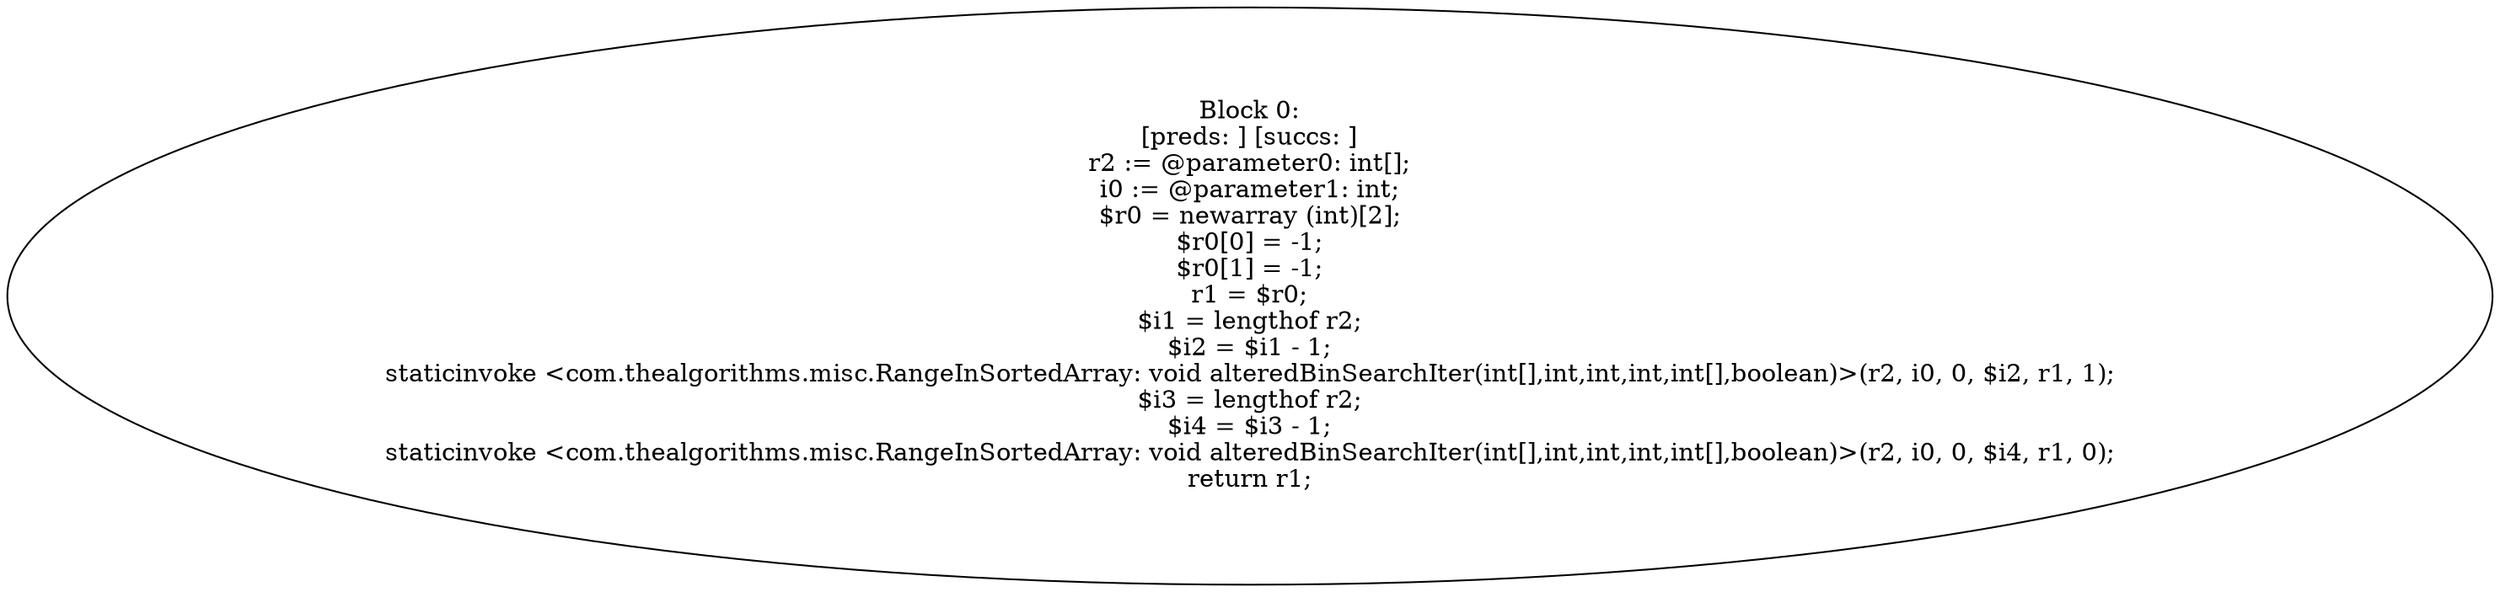 digraph "unitGraph" {
    "Block 0:
[preds: ] [succs: ]
r2 := @parameter0: int[];
i0 := @parameter1: int;
$r0 = newarray (int)[2];
$r0[0] = -1;
$r0[1] = -1;
r1 = $r0;
$i1 = lengthof r2;
$i2 = $i1 - 1;
staticinvoke <com.thealgorithms.misc.RangeInSortedArray: void alteredBinSearchIter(int[],int,int,int,int[],boolean)>(r2, i0, 0, $i2, r1, 1);
$i3 = lengthof r2;
$i4 = $i3 - 1;
staticinvoke <com.thealgorithms.misc.RangeInSortedArray: void alteredBinSearchIter(int[],int,int,int,int[],boolean)>(r2, i0, 0, $i4, r1, 0);
return r1;
"
}
